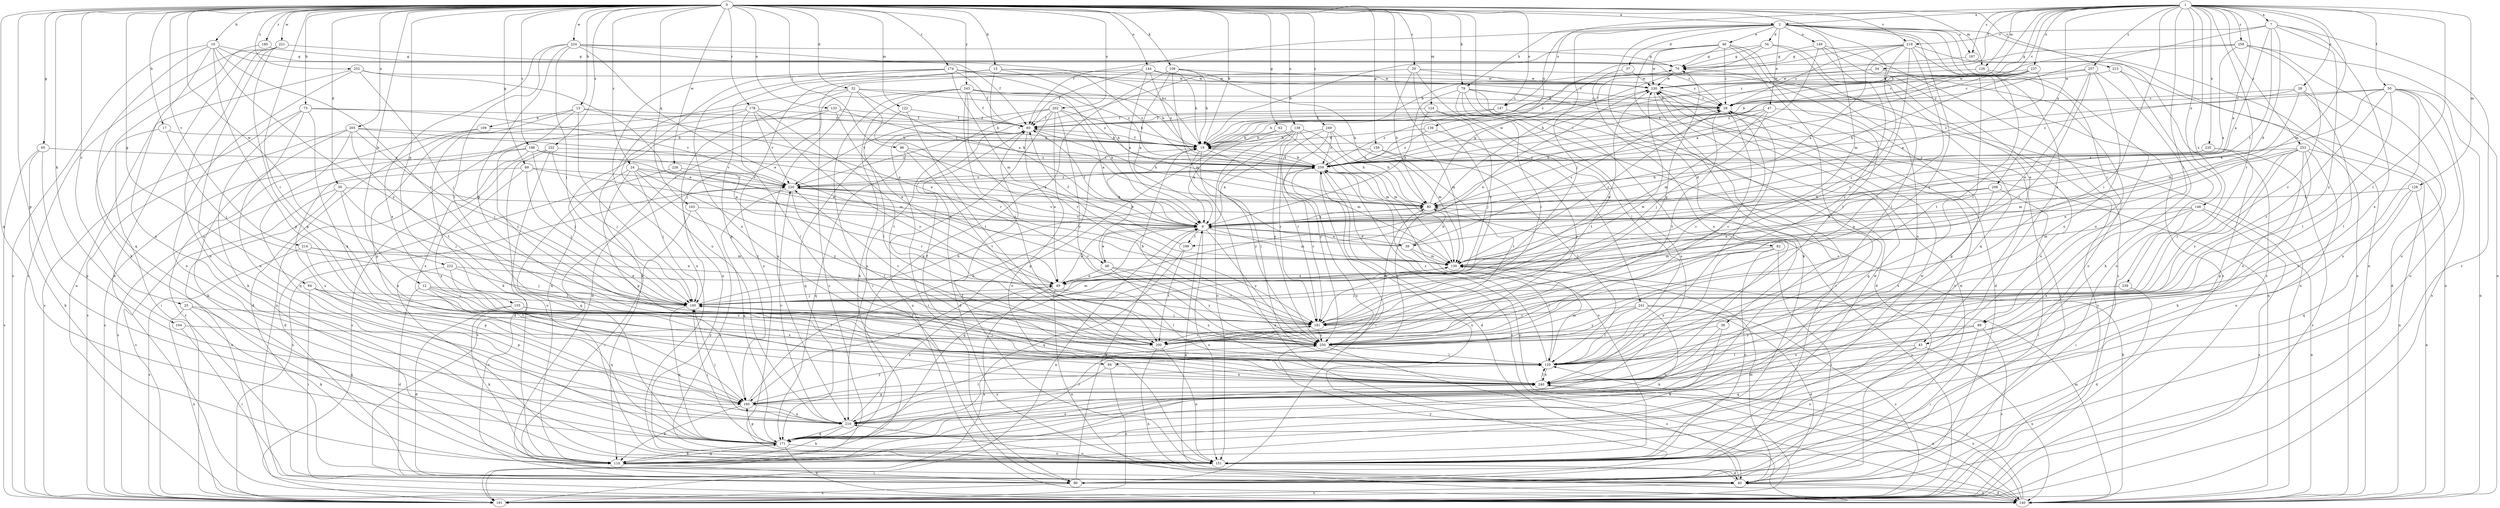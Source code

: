 strict digraph  {
0;
1;
2;
7;
9;
10;
12;
13;
15;
17;
19;
20;
24;
25;
28;
29;
30;
32;
34;
37;
38;
39;
40;
43;
46;
47;
48;
49;
50;
54;
60;
62;
64;
65;
69;
70;
73;
79;
80;
82;
84;
89;
90;
96;
100;
104;
108;
109;
110;
120;
122;
124;
126;
128;
130;
133;
138;
139;
140;
144;
147;
148;
149;
151;
155;
159;
160;
163;
171;
174;
178;
180;
181;
186;
187;
191;
199;
200;
202;
205;
206;
210;
213;
214;
219;
220;
221;
222;
224;
226;
230;
232;
235;
237;
239;
240;
241;
243;
249;
250;
252;
253;
257;
258;
259;
0 -> 2  [label=a];
0 -> 10  [label=b];
0 -> 12  [label=b];
0 -> 13  [label=b];
0 -> 15  [label=b];
0 -> 17  [label=b];
0 -> 19  [label=b];
0 -> 20  [label=c];
0 -> 24  [label=c];
0 -> 25  [label=c];
0 -> 30  [label=d];
0 -> 32  [label=d];
0 -> 43  [label=e];
0 -> 62  [label=g];
0 -> 64  [label=g];
0 -> 65  [label=g];
0 -> 69  [label=g];
0 -> 73  [label=h];
0 -> 79  [label=h];
0 -> 82  [label=i];
0 -> 84  [label=i];
0 -> 96  [label=j];
0 -> 104  [label=k];
0 -> 108  [label=k];
0 -> 122  [label=m];
0 -> 124  [label=m];
0 -> 126  [label=m];
0 -> 133  [label=n];
0 -> 138  [label=n];
0 -> 144  [label=o];
0 -> 147  [label=o];
0 -> 155  [label=p];
0 -> 159  [label=p];
0 -> 160  [label=p];
0 -> 163  [label=q];
0 -> 171  [label=q];
0 -> 174  [label=r];
0 -> 178  [label=r];
0 -> 180  [label=r];
0 -> 186  [label=s];
0 -> 202  [label=u];
0 -> 205  [label=u];
0 -> 213  [label=v];
0 -> 214  [label=v];
0 -> 219  [label=v];
0 -> 221  [label=w];
0 -> 222  [label=w];
0 -> 224  [label=w];
0 -> 226  [label=w];
0 -> 232  [label=x];
0 -> 241  [label=y];
0 -> 243  [label=y];
0 -> 249  [label=y];
0 -> 252  [label=z];
1 -> 2  [label=a];
1 -> 7  [label=a];
1 -> 9  [label=a];
1 -> 19  [label=b];
1 -> 28  [label=c];
1 -> 29  [label=c];
1 -> 50  [label=f];
1 -> 54  [label=f];
1 -> 84  [label=i];
1 -> 89  [label=i];
1 -> 120  [label=l];
1 -> 126  [label=m];
1 -> 128  [label=m];
1 -> 130  [label=m];
1 -> 147  [label=o];
1 -> 148  [label=o];
1 -> 181  [label=r];
1 -> 187  [label=s];
1 -> 206  [label=u];
1 -> 235  [label=x];
1 -> 237  [label=x];
1 -> 239  [label=x];
1 -> 253  [label=z];
1 -> 257  [label=z];
1 -> 258  [label=z];
1 -> 259  [label=z];
2 -> 34  [label=d];
2 -> 37  [label=d];
2 -> 38  [label=d];
2 -> 43  [label=e];
2 -> 46  [label=e];
2 -> 47  [label=e];
2 -> 60  [label=f];
2 -> 79  [label=h];
2 -> 89  [label=i];
2 -> 100  [label=j];
2 -> 120  [label=l];
2 -> 130  [label=m];
2 -> 139  [label=n];
2 -> 140  [label=n];
2 -> 149  [label=o];
2 -> 187  [label=s];
2 -> 250  [label=y];
7 -> 9  [label=a];
7 -> 39  [label=d];
7 -> 191  [label=s];
7 -> 199  [label=t];
7 -> 219  [label=v];
7 -> 240  [label=x];
7 -> 250  [label=y];
7 -> 259  [label=z];
9 -> 39  [label=d];
9 -> 48  [label=e];
9 -> 60  [label=f];
9 -> 130  [label=m];
9 -> 151  [label=o];
9 -> 171  [label=q];
9 -> 199  [label=t];
9 -> 220  [label=v];
9 -> 250  [label=y];
10 -> 29  [label=c];
10 -> 70  [label=g];
10 -> 160  [label=p];
10 -> 171  [label=q];
10 -> 181  [label=r];
10 -> 191  [label=s];
10 -> 210  [label=u];
10 -> 250  [label=y];
12 -> 40  [label=d];
12 -> 100  [label=j];
12 -> 120  [label=l];
12 -> 171  [label=q];
12 -> 240  [label=x];
13 -> 19  [label=b];
13 -> 48  [label=e];
13 -> 100  [label=j];
13 -> 109  [label=k];
13 -> 160  [label=p];
13 -> 250  [label=y];
15 -> 9  [label=a];
15 -> 80  [label=h];
15 -> 151  [label=o];
15 -> 160  [label=p];
15 -> 230  [label=w];
15 -> 259  [label=z];
17 -> 19  [label=b];
17 -> 90  [label=i];
17 -> 100  [label=j];
19 -> 60  [label=f];
19 -> 130  [label=m];
19 -> 140  [label=n];
19 -> 250  [label=y];
19 -> 259  [label=z];
20 -> 80  [label=h];
20 -> 120  [label=l];
20 -> 140  [label=n];
20 -> 181  [label=r];
20 -> 220  [label=v];
20 -> 230  [label=w];
24 -> 9  [label=a];
24 -> 100  [label=j];
24 -> 160  [label=p];
24 -> 171  [label=q];
24 -> 200  [label=t];
24 -> 220  [label=v];
24 -> 250  [label=y];
25 -> 110  [label=k];
25 -> 140  [label=n];
25 -> 171  [label=q];
25 -> 181  [label=r];
28 -> 29  [label=c];
28 -> 40  [label=d];
28 -> 120  [label=l];
28 -> 130  [label=m];
28 -> 259  [label=z];
29 -> 60  [label=f];
29 -> 120  [label=l];
29 -> 151  [label=o];
29 -> 200  [label=t];
30 -> 80  [label=h];
30 -> 100  [label=j];
30 -> 140  [label=n];
30 -> 191  [label=s];
30 -> 240  [label=x];
32 -> 29  [label=c];
32 -> 80  [label=h];
32 -> 110  [label=k];
32 -> 151  [label=o];
32 -> 181  [label=r];
32 -> 210  [label=u];
32 -> 259  [label=z];
34 -> 70  [label=g];
34 -> 80  [label=h];
34 -> 120  [label=l];
34 -> 171  [label=q];
34 -> 259  [label=z];
37 -> 230  [label=w];
37 -> 240  [label=x];
38 -> 110  [label=k];
38 -> 210  [label=u];
38 -> 250  [label=y];
39 -> 9  [label=a];
39 -> 29  [label=c];
39 -> 80  [label=h];
39 -> 120  [label=l];
39 -> 130  [label=m];
39 -> 220  [label=v];
40 -> 9  [label=a];
40 -> 29  [label=c];
40 -> 130  [label=m];
40 -> 140  [label=n];
40 -> 191  [label=s];
40 -> 210  [label=u];
40 -> 250  [label=y];
43 -> 120  [label=l];
43 -> 140  [label=n];
43 -> 151  [label=o];
43 -> 171  [label=q];
46 -> 19  [label=b];
46 -> 29  [label=c];
46 -> 70  [label=g];
46 -> 110  [label=k];
46 -> 120  [label=l];
46 -> 160  [label=p];
46 -> 210  [label=u];
46 -> 230  [label=w];
47 -> 19  [label=b];
47 -> 60  [label=f];
47 -> 80  [label=h];
47 -> 100  [label=j];
47 -> 130  [label=m];
47 -> 191  [label=s];
48 -> 19  [label=b];
48 -> 49  [label=e];
48 -> 181  [label=r];
48 -> 240  [label=x];
48 -> 250  [label=y];
49 -> 9  [label=a];
49 -> 100  [label=j];
49 -> 120  [label=l];
49 -> 140  [label=n];
49 -> 191  [label=s];
50 -> 9  [label=a];
50 -> 29  [label=c];
50 -> 120  [label=l];
50 -> 140  [label=n];
50 -> 151  [label=o];
50 -> 191  [label=s];
50 -> 200  [label=t];
50 -> 210  [label=u];
50 -> 259  [label=z];
54 -> 60  [label=f];
54 -> 230  [label=w];
54 -> 240  [label=x];
60 -> 19  [label=b];
60 -> 40  [label=d];
60 -> 49  [label=e];
60 -> 80  [label=h];
60 -> 90  [label=i];
60 -> 171  [label=q];
62 -> 19  [label=b];
62 -> 130  [label=m];
62 -> 160  [label=p];
64 -> 90  [label=i];
64 -> 100  [label=j];
64 -> 160  [label=p];
64 -> 200  [label=t];
65 -> 110  [label=k];
65 -> 160  [label=p];
65 -> 191  [label=s];
65 -> 259  [label=z];
69 -> 9  [label=a];
69 -> 100  [label=j];
69 -> 191  [label=s];
69 -> 220  [label=v];
69 -> 240  [label=x];
70 -> 230  [label=w];
73 -> 60  [label=f];
73 -> 110  [label=k];
73 -> 191  [label=s];
73 -> 210  [label=u];
73 -> 220  [label=v];
73 -> 240  [label=x];
79 -> 9  [label=a];
79 -> 29  [label=c];
79 -> 40  [label=d];
79 -> 90  [label=i];
79 -> 140  [label=n];
79 -> 181  [label=r];
79 -> 210  [label=u];
80 -> 9  [label=a];
80 -> 70  [label=g];
80 -> 191  [label=s];
80 -> 250  [label=y];
82 -> 90  [label=i];
82 -> 130  [label=m];
82 -> 151  [label=o];
82 -> 240  [label=x];
84 -> 191  [label=s];
84 -> 210  [label=u];
84 -> 240  [label=x];
89 -> 90  [label=i];
89 -> 191  [label=s];
89 -> 240  [label=x];
89 -> 250  [label=y];
90 -> 9  [label=a];
90 -> 191  [label=s];
90 -> 220  [label=v];
90 -> 230  [label=w];
90 -> 259  [label=z];
96 -> 9  [label=a];
96 -> 171  [label=q];
96 -> 200  [label=t];
96 -> 259  [label=z];
100 -> 80  [label=h];
100 -> 130  [label=m];
100 -> 171  [label=q];
100 -> 181  [label=r];
100 -> 230  [label=w];
104 -> 90  [label=i];
104 -> 250  [label=y];
108 -> 9  [label=a];
108 -> 19  [label=b];
108 -> 80  [label=h];
108 -> 130  [label=m];
108 -> 171  [label=q];
108 -> 230  [label=w];
109 -> 19  [label=b];
109 -> 40  [label=d];
109 -> 191  [label=s];
110 -> 90  [label=i];
110 -> 171  [label=q];
110 -> 230  [label=w];
120 -> 100  [label=j];
120 -> 130  [label=m];
120 -> 240  [label=x];
120 -> 259  [label=z];
122 -> 60  [label=f];
122 -> 120  [label=l];
122 -> 200  [label=t];
124 -> 60  [label=f];
124 -> 100  [label=j];
124 -> 130  [label=m];
124 -> 200  [label=t];
126 -> 151  [label=o];
126 -> 200  [label=t];
126 -> 230  [label=w];
128 -> 80  [label=h];
128 -> 140  [label=n];
128 -> 171  [label=q];
128 -> 200  [label=t];
130 -> 29  [label=c];
130 -> 49  [label=e];
133 -> 40  [label=d];
133 -> 49  [label=e];
133 -> 60  [label=f];
133 -> 110  [label=k];
133 -> 259  [label=z];
138 -> 9  [label=a];
138 -> 19  [label=b];
138 -> 80  [label=h];
138 -> 120  [label=l];
138 -> 130  [label=m];
138 -> 151  [label=o];
138 -> 181  [label=r];
138 -> 250  [label=y];
139 -> 19  [label=b];
139 -> 250  [label=y];
139 -> 259  [label=z];
140 -> 40  [label=d];
140 -> 80  [label=h];
140 -> 120  [label=l];
140 -> 130  [label=m];
140 -> 240  [label=x];
140 -> 259  [label=z];
144 -> 9  [label=a];
144 -> 19  [label=b];
144 -> 29  [label=c];
144 -> 60  [label=f];
144 -> 191  [label=s];
144 -> 230  [label=w];
144 -> 259  [label=z];
147 -> 60  [label=f];
147 -> 171  [label=q];
147 -> 259  [label=z];
148 -> 9  [label=a];
148 -> 90  [label=i];
148 -> 130  [label=m];
148 -> 140  [label=n];
148 -> 191  [label=s];
148 -> 240  [label=x];
149 -> 9  [label=a];
149 -> 70  [label=g];
149 -> 151  [label=o];
149 -> 191  [label=s];
149 -> 250  [label=y];
151 -> 40  [label=d];
151 -> 60  [label=f];
151 -> 230  [label=w];
155 -> 40  [label=d];
155 -> 110  [label=k];
155 -> 120  [label=l];
155 -> 181  [label=r];
159 -> 9  [label=a];
159 -> 120  [label=l];
159 -> 200  [label=t];
159 -> 259  [label=z];
160 -> 19  [label=b];
160 -> 110  [label=k];
160 -> 120  [label=l];
160 -> 210  [label=u];
160 -> 250  [label=y];
163 -> 9  [label=a];
163 -> 90  [label=i];
163 -> 151  [label=o];
171 -> 70  [label=g];
171 -> 100  [label=j];
171 -> 110  [label=k];
171 -> 140  [label=n];
171 -> 151  [label=o];
171 -> 160  [label=p];
171 -> 181  [label=r];
171 -> 240  [label=x];
174 -> 29  [label=c];
174 -> 60  [label=f];
174 -> 130  [label=m];
174 -> 151  [label=o];
174 -> 210  [label=u];
174 -> 230  [label=w];
174 -> 240  [label=x];
174 -> 259  [label=z];
178 -> 60  [label=f];
178 -> 110  [label=k];
178 -> 120  [label=l];
178 -> 140  [label=n];
178 -> 200  [label=t];
178 -> 220  [label=v];
178 -> 250  [label=y];
180 -> 70  [label=g];
180 -> 110  [label=k];
181 -> 70  [label=g];
181 -> 100  [label=j];
181 -> 200  [label=t];
181 -> 230  [label=w];
181 -> 250  [label=y];
186 -> 100  [label=j];
186 -> 130  [label=m];
186 -> 191  [label=s];
186 -> 210  [label=u];
186 -> 220  [label=v];
186 -> 240  [label=x];
186 -> 259  [label=z];
187 -> 19  [label=b];
187 -> 191  [label=s];
191 -> 9  [label=a];
191 -> 259  [label=z];
199 -> 60  [label=f];
199 -> 171  [label=q];
199 -> 200  [label=t];
200 -> 29  [label=c];
200 -> 140  [label=n];
200 -> 151  [label=o];
200 -> 220  [label=v];
202 -> 9  [label=a];
202 -> 19  [label=b];
202 -> 60  [label=f];
202 -> 140  [label=n];
202 -> 151  [label=o];
202 -> 210  [label=u];
202 -> 220  [label=v];
202 -> 250  [label=y];
205 -> 9  [label=a];
205 -> 19  [label=b];
205 -> 100  [label=j];
205 -> 110  [label=k];
205 -> 171  [label=q];
205 -> 191  [label=s];
205 -> 200  [label=t];
206 -> 49  [label=e];
206 -> 80  [label=h];
206 -> 90  [label=i];
206 -> 240  [label=x];
210 -> 49  [label=e];
210 -> 100  [label=j];
210 -> 110  [label=k];
210 -> 171  [label=q];
210 -> 220  [label=v];
213 -> 140  [label=n];
213 -> 151  [label=o];
213 -> 230  [label=w];
214 -> 49  [label=e];
214 -> 130  [label=m];
214 -> 160  [label=p];
214 -> 191  [label=s];
219 -> 9  [label=a];
219 -> 19  [label=b];
219 -> 29  [label=c];
219 -> 70  [label=g];
219 -> 100  [label=j];
219 -> 140  [label=n];
219 -> 181  [label=r];
219 -> 191  [label=s];
219 -> 200  [label=t];
220 -> 80  [label=h];
220 -> 120  [label=l];
220 -> 171  [label=q];
220 -> 181  [label=r];
220 -> 191  [label=s];
220 -> 259  [label=z];
221 -> 70  [label=g];
221 -> 140  [label=n];
221 -> 151  [label=o];
221 -> 160  [label=p];
221 -> 191  [label=s];
221 -> 210  [label=u];
222 -> 49  [label=e];
222 -> 100  [label=j];
222 -> 120  [label=l];
222 -> 151  [label=o];
224 -> 19  [label=b];
224 -> 49  [label=e];
224 -> 60  [label=f];
224 -> 70  [label=g];
224 -> 100  [label=j];
224 -> 200  [label=t];
224 -> 240  [label=x];
224 -> 250  [label=y];
226 -> 40  [label=d];
226 -> 181  [label=r];
226 -> 220  [label=v];
230 -> 29  [label=c];
230 -> 40  [label=d];
230 -> 49  [label=e];
230 -> 210  [label=u];
232 -> 40  [label=d];
232 -> 100  [label=j];
232 -> 151  [label=o];
232 -> 191  [label=s];
232 -> 259  [label=z];
235 -> 80  [label=h];
235 -> 160  [label=p];
235 -> 191  [label=s];
235 -> 259  [label=z];
237 -> 9  [label=a];
237 -> 19  [label=b];
237 -> 29  [label=c];
237 -> 80  [label=h];
237 -> 220  [label=v];
237 -> 230  [label=w];
237 -> 259  [label=z];
239 -> 40  [label=d];
239 -> 100  [label=j];
240 -> 60  [label=f];
240 -> 120  [label=l];
240 -> 140  [label=n];
240 -> 160  [label=p];
241 -> 40  [label=d];
241 -> 110  [label=k];
241 -> 120  [label=l];
241 -> 181  [label=r];
241 -> 191  [label=s];
241 -> 250  [label=y];
243 -> 9  [label=a];
243 -> 19  [label=b];
243 -> 29  [label=c];
243 -> 60  [label=f];
243 -> 90  [label=i];
243 -> 100  [label=j];
243 -> 110  [label=k];
243 -> 181  [label=r];
243 -> 200  [label=t];
249 -> 19  [label=b];
249 -> 80  [label=h];
249 -> 130  [label=m];
249 -> 181  [label=r];
249 -> 250  [label=y];
249 -> 259  [label=z];
250 -> 19  [label=b];
250 -> 29  [label=c];
250 -> 80  [label=h];
250 -> 120  [label=l];
250 -> 191  [label=s];
252 -> 49  [label=e];
252 -> 100  [label=j];
252 -> 140  [label=n];
252 -> 151  [label=o];
252 -> 230  [label=w];
253 -> 49  [label=e];
253 -> 110  [label=k];
253 -> 130  [label=m];
253 -> 140  [label=n];
253 -> 151  [label=o];
253 -> 181  [label=r];
253 -> 240  [label=x];
253 -> 250  [label=y];
253 -> 259  [label=z];
257 -> 29  [label=c];
257 -> 49  [label=e];
257 -> 110  [label=k];
257 -> 181  [label=r];
257 -> 230  [label=w];
257 -> 240  [label=x];
258 -> 9  [label=a];
258 -> 19  [label=b];
258 -> 70  [label=g];
258 -> 140  [label=n];
258 -> 151  [label=o];
258 -> 181  [label=r];
259 -> 19  [label=b];
259 -> 40  [label=d];
259 -> 90  [label=i];
259 -> 151  [label=o];
259 -> 181  [label=r];
259 -> 210  [label=u];
259 -> 220  [label=v];
259 -> 230  [label=w];
}
